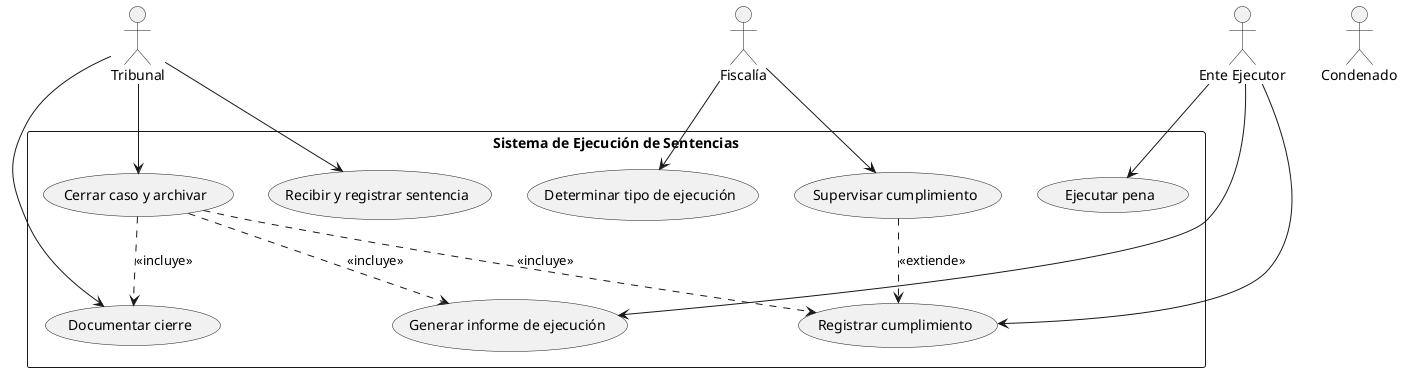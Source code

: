 @startuml Casos de Uso Ejecución de Sentencia

actor "Tribunal" as tribunal
actor "Fiscalía" as fiscalia
actor "Ente Ejecutor" as ejecutor
actor "Condenado" as condenado

rectangle "Sistema de Ejecución de Sentencias" {
  usecase "Recibir y registrar sentencia" as UC1
  usecase "Determinar tipo de ejecución" as UC2
  usecase "Ejecutar pena" as UC3
  usecase "Supervisar cumplimiento" as UC4
  usecase "Cerrar caso y archivar" as UC5
  usecase "Generar informe de ejecución" as UC6
  usecase "Registrar cumplimiento" as UC7
  usecase "Documentar cierre" as UC8
}

tribunal --> UC1
fiscalia --> UC2
ejecutor --> UC3
fiscalia --> UC4
tribunal --> UC5
ejecutor --> UC6
ejecutor --> UC7
tribunal --> UC8

UC5 ..> UC6 : <<incluye>>
UC5 ..> UC7 : <<incluye>>
UC5 ..> UC8 : <<incluye>>
UC4 ..> UC7 : <<extiende>>

@enduml